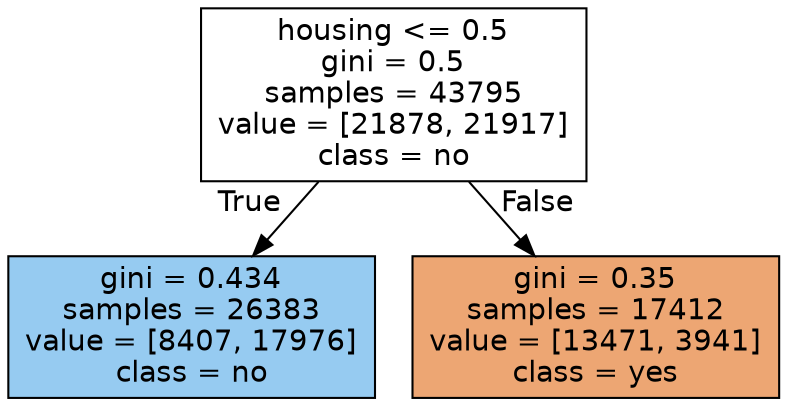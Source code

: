 digraph Tree {
node [shape=box, style="filled", color="black", fontname="helvetica"] ;
edge [fontname="helvetica"] ;
0 [label="housing <= 0.5\ngini = 0.5\nsamples = 43795\nvalue = [21878, 21917]\nclass = no", fillcolor="#ffffff"] ;
1 [label="gini = 0.434\nsamples = 26383\nvalue = [8407, 17976]\nclass = no", fillcolor="#96cbf1"] ;
0 -> 1 [labeldistance=2.5, labelangle=45, headlabel="True"] ;
2 [label="gini = 0.35\nsamples = 17412\nvalue = [13471, 3941]\nclass = yes", fillcolor="#eda673"] ;
0 -> 2 [labeldistance=2.5, labelangle=-45, headlabel="False"] ;
}